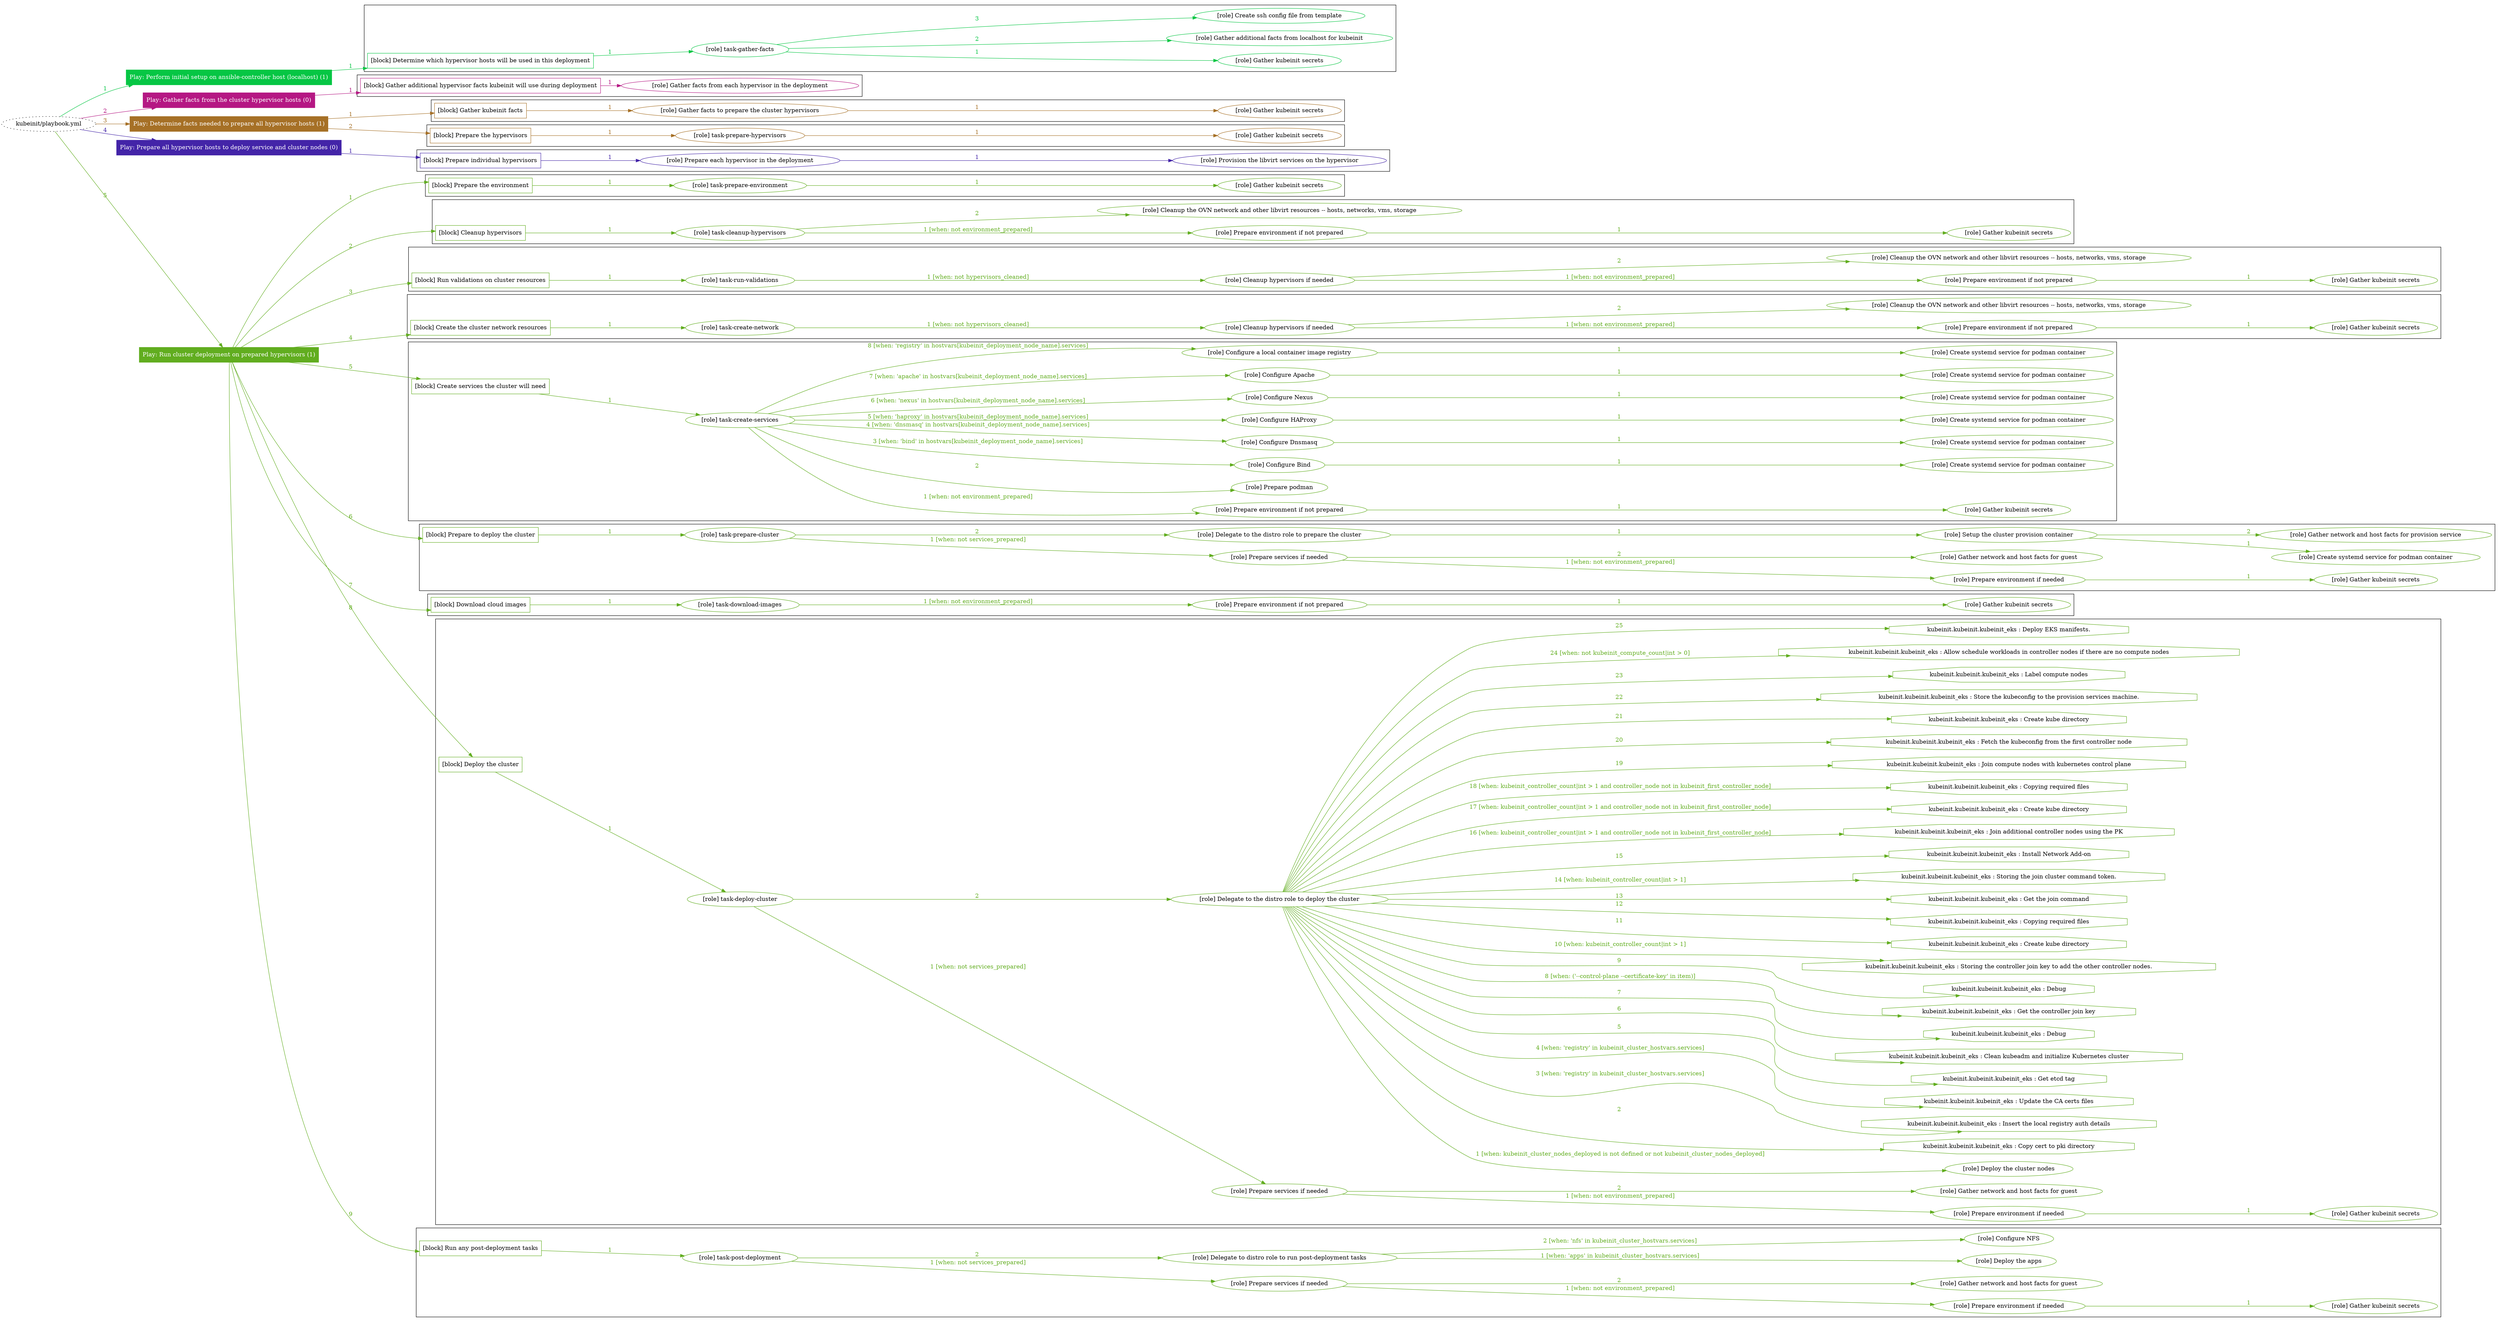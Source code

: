 digraph {
	graph [concentrate=true ordering=in rankdir=LR ratio=fill]
	edge [esep=5 sep=10]
	"kubeinit/playbook.yml" [URL="/home/runner/work/kubeinit/kubeinit/kubeinit/playbook.yml" id=playbook_9435f959 style=dotted]
	"kubeinit/playbook.yml" -> play_66073393 [label="1 " color="#06c644" fontcolor="#06c644" id=edge_6357c52a labeltooltip="1 " tooltip="1 "]
	subgraph "Play: Perform initial setup on ansible-controller host (localhost) (1)" {
		play_66073393 [label="Play: Perform initial setup on ansible-controller host (localhost) (1)" URL="/home/runner/work/kubeinit/kubeinit/kubeinit/playbook.yml" color="#06c644" fontcolor="#ffffff" id=play_66073393 shape=box style=filled tooltip=localhost]
		play_66073393 -> block_aa39e3eb [label=1 color="#06c644" fontcolor="#06c644" id=edge_ee9068f0 labeltooltip=1 tooltip=1]
		subgraph cluster_block_aa39e3eb {
			block_aa39e3eb [label="[block] Determine which hypervisor hosts will be used in this deployment" URL="/home/runner/work/kubeinit/kubeinit/kubeinit/playbook.yml" color="#06c644" id=block_aa39e3eb labeltooltip="Determine which hypervisor hosts will be used in this deployment" shape=box tooltip="Determine which hypervisor hosts will be used in this deployment"]
			block_aa39e3eb -> role_2cee9736 [label="1 " color="#06c644" fontcolor="#06c644" id=edge_e588d84d labeltooltip="1 " tooltip="1 "]
			subgraph "task-gather-facts" {
				role_2cee9736 [label="[role] task-gather-facts" URL="/home/runner/work/kubeinit/kubeinit/kubeinit/playbook.yml" color="#06c644" id=role_2cee9736 tooltip="task-gather-facts"]
				role_2cee9736 -> role_5084dfa5 [label="1 " color="#06c644" fontcolor="#06c644" id=edge_729a6681 labeltooltip="1 " tooltip="1 "]
				subgraph "Gather kubeinit secrets" {
					role_5084dfa5 [label="[role] Gather kubeinit secrets" URL="/home/runner/.ansible/collections/ansible_collections/kubeinit/kubeinit/roles/kubeinit_prepare/tasks/build_hypervisors_group.yml" color="#06c644" id=role_5084dfa5 tooltip="Gather kubeinit secrets"]
				}
				role_2cee9736 -> role_4dfcee5d [label="2 " color="#06c644" fontcolor="#06c644" id=edge_eaca651b labeltooltip="2 " tooltip="2 "]
				subgraph "Gather additional facts from localhost for kubeinit" {
					role_4dfcee5d [label="[role] Gather additional facts from localhost for kubeinit" URL="/home/runner/.ansible/collections/ansible_collections/kubeinit/kubeinit/roles/kubeinit_prepare/tasks/build_hypervisors_group.yml" color="#06c644" id=role_4dfcee5d tooltip="Gather additional facts from localhost for kubeinit"]
				}
				role_2cee9736 -> role_18df991a [label="3 " color="#06c644" fontcolor="#06c644" id=edge_de2e3d9e labeltooltip="3 " tooltip="3 "]
				subgraph "Create ssh config file from template" {
					role_18df991a [label="[role] Create ssh config file from template" URL="/home/runner/.ansible/collections/ansible_collections/kubeinit/kubeinit/roles/kubeinit_prepare/tasks/build_hypervisors_group.yml" color="#06c644" id=role_18df991a tooltip="Create ssh config file from template"]
				}
			}
		}
	}
	"kubeinit/playbook.yml" -> play_fe57f5f2 [label="2 " color="#b51783" fontcolor="#b51783" id=edge_520518e8 labeltooltip="2 " tooltip="2 "]
	subgraph "Play: Gather facts from the cluster hypervisor hosts (0)" {
		play_fe57f5f2 [label="Play: Gather facts from the cluster hypervisor hosts (0)" URL="/home/runner/work/kubeinit/kubeinit/kubeinit/playbook.yml" color="#b51783" fontcolor="#ffffff" id=play_fe57f5f2 shape=box style=filled tooltip="Play: Gather facts from the cluster hypervisor hosts (0)"]
		play_fe57f5f2 -> block_0ca7bfbe [label=1 color="#b51783" fontcolor="#b51783" id=edge_cef1022b labeltooltip=1 tooltip=1]
		subgraph cluster_block_0ca7bfbe {
			block_0ca7bfbe [label="[block] Gather additional hypervisor facts kubeinit will use during deployment" URL="/home/runner/work/kubeinit/kubeinit/kubeinit/playbook.yml" color="#b51783" id=block_0ca7bfbe labeltooltip="Gather additional hypervisor facts kubeinit will use during deployment" shape=box tooltip="Gather additional hypervisor facts kubeinit will use during deployment"]
			block_0ca7bfbe -> role_9df1dd4e [label="1 " color="#b51783" fontcolor="#b51783" id=edge_3bb9668e labeltooltip="1 " tooltip="1 "]
			subgraph "Gather facts from each hypervisor in the deployment" {
				role_9df1dd4e [label="[role] Gather facts from each hypervisor in the deployment" URL="/home/runner/work/kubeinit/kubeinit/kubeinit/playbook.yml" color="#b51783" id=role_9df1dd4e tooltip="Gather facts from each hypervisor in the deployment"]
			}
		}
	}
	"kubeinit/playbook.yml" -> play_17541e38 [label="3 " color="#a67026" fontcolor="#a67026" id=edge_6248591c labeltooltip="3 " tooltip="3 "]
	subgraph "Play: Determine facts needed to prepare all hypervisor hosts (1)" {
		play_17541e38 [label="Play: Determine facts needed to prepare all hypervisor hosts (1)" URL="/home/runner/work/kubeinit/kubeinit/kubeinit/playbook.yml" color="#a67026" fontcolor="#ffffff" id=play_17541e38 shape=box style=filled tooltip=localhost]
		play_17541e38 -> block_b37d7c5b [label=1 color="#a67026" fontcolor="#a67026" id=edge_ca9764a0 labeltooltip=1 tooltip=1]
		subgraph cluster_block_b37d7c5b {
			block_b37d7c5b [label="[block] Gather kubeinit facts" URL="/home/runner/work/kubeinit/kubeinit/kubeinit/playbook.yml" color="#a67026" id=block_b37d7c5b labeltooltip="Gather kubeinit facts" shape=box tooltip="Gather kubeinit facts"]
			block_b37d7c5b -> role_a02b0bc1 [label="1 " color="#a67026" fontcolor="#a67026" id=edge_0dac44f5 labeltooltip="1 " tooltip="1 "]
			subgraph "Gather facts to prepare the cluster hypervisors" {
				role_a02b0bc1 [label="[role] Gather facts to prepare the cluster hypervisors" URL="/home/runner/work/kubeinit/kubeinit/kubeinit/playbook.yml" color="#a67026" id=role_a02b0bc1 tooltip="Gather facts to prepare the cluster hypervisors"]
				role_a02b0bc1 -> role_4437040f [label="1 " color="#a67026" fontcolor="#a67026" id=edge_24bf4619 labeltooltip="1 " tooltip="1 "]
				subgraph "Gather kubeinit secrets" {
					role_4437040f [label="[role] Gather kubeinit secrets" URL="/home/runner/.ansible/collections/ansible_collections/kubeinit/kubeinit/roles/kubeinit_prepare/tasks/gather_kubeinit_facts.yml" color="#a67026" id=role_4437040f tooltip="Gather kubeinit secrets"]
				}
			}
		}
		play_17541e38 -> block_25ae27e8 [label=2 color="#a67026" fontcolor="#a67026" id=edge_a54fcad9 labeltooltip=2 tooltip=2]
		subgraph cluster_block_25ae27e8 {
			block_25ae27e8 [label="[block] Prepare the hypervisors" URL="/home/runner/work/kubeinit/kubeinit/kubeinit/playbook.yml" color="#a67026" id=block_25ae27e8 labeltooltip="Prepare the hypervisors" shape=box tooltip="Prepare the hypervisors"]
			block_25ae27e8 -> role_cbd03f2b [label="1 " color="#a67026" fontcolor="#a67026" id=edge_c0ba4466 labeltooltip="1 " tooltip="1 "]
			subgraph "task-prepare-hypervisors" {
				role_cbd03f2b [label="[role] task-prepare-hypervisors" URL="/home/runner/work/kubeinit/kubeinit/kubeinit/playbook.yml" color="#a67026" id=role_cbd03f2b tooltip="task-prepare-hypervisors"]
				role_cbd03f2b -> role_613c48b0 [label="1 " color="#a67026" fontcolor="#a67026" id=edge_77477913 labeltooltip="1 " tooltip="1 "]
				subgraph "Gather kubeinit secrets" {
					role_613c48b0 [label="[role] Gather kubeinit secrets" URL="/home/runner/.ansible/collections/ansible_collections/kubeinit/kubeinit/roles/kubeinit_prepare/tasks/gather_kubeinit_facts.yml" color="#a67026" id=role_613c48b0 tooltip="Gather kubeinit secrets"]
				}
			}
		}
	}
	"kubeinit/playbook.yml" -> play_a8999de7 [label="4 " color="#4324a8" fontcolor="#4324a8" id=edge_9532ddc9 labeltooltip="4 " tooltip="4 "]
	subgraph "Play: Prepare all hypervisor hosts to deploy service and cluster nodes (0)" {
		play_a8999de7 [label="Play: Prepare all hypervisor hosts to deploy service and cluster nodes (0)" URL="/home/runner/work/kubeinit/kubeinit/kubeinit/playbook.yml" color="#4324a8" fontcolor="#ffffff" id=play_a8999de7 shape=box style=filled tooltip="Play: Prepare all hypervisor hosts to deploy service and cluster nodes (0)"]
		play_a8999de7 -> block_76b42d6d [label=1 color="#4324a8" fontcolor="#4324a8" id=edge_5ae56e7e labeltooltip=1 tooltip=1]
		subgraph cluster_block_76b42d6d {
			block_76b42d6d [label="[block] Prepare individual hypervisors" URL="/home/runner/work/kubeinit/kubeinit/kubeinit/playbook.yml" color="#4324a8" id=block_76b42d6d labeltooltip="Prepare individual hypervisors" shape=box tooltip="Prepare individual hypervisors"]
			block_76b42d6d -> role_fdef8c33 [label="1 " color="#4324a8" fontcolor="#4324a8" id=edge_e37747ff labeltooltip="1 " tooltip="1 "]
			subgraph "Prepare each hypervisor in the deployment" {
				role_fdef8c33 [label="[role] Prepare each hypervisor in the deployment" URL="/home/runner/work/kubeinit/kubeinit/kubeinit/playbook.yml" color="#4324a8" id=role_fdef8c33 tooltip="Prepare each hypervisor in the deployment"]
				role_fdef8c33 -> role_76f8ea18 [label="1 " color="#4324a8" fontcolor="#4324a8" id=edge_73293c3e labeltooltip="1 " tooltip="1 "]
				subgraph "Provision the libvirt services on the hypervisor" {
					role_76f8ea18 [label="[role] Provision the libvirt services on the hypervisor" URL="/home/runner/.ansible/collections/ansible_collections/kubeinit/kubeinit/roles/kubeinit_prepare/tasks/prepare_hypervisor.yml" color="#4324a8" id=role_76f8ea18 tooltip="Provision the libvirt services on the hypervisor"]
				}
			}
		}
	}
	"kubeinit/playbook.yml" -> play_dad15be7 [label="5 " color="#61ad1f" fontcolor="#61ad1f" id=edge_f0ce4201 labeltooltip="5 " tooltip="5 "]
	subgraph "Play: Run cluster deployment on prepared hypervisors (1)" {
		play_dad15be7 [label="Play: Run cluster deployment on prepared hypervisors (1)" URL="/home/runner/work/kubeinit/kubeinit/kubeinit/playbook.yml" color="#61ad1f" fontcolor="#ffffff" id=play_dad15be7 shape=box style=filled tooltip=localhost]
		play_dad15be7 -> block_0940a8ce [label=1 color="#61ad1f" fontcolor="#61ad1f" id=edge_ca791085 labeltooltip=1 tooltip=1]
		subgraph cluster_block_0940a8ce {
			block_0940a8ce [label="[block] Prepare the environment" URL="/home/runner/work/kubeinit/kubeinit/kubeinit/playbook.yml" color="#61ad1f" id=block_0940a8ce labeltooltip="Prepare the environment" shape=box tooltip="Prepare the environment"]
			block_0940a8ce -> role_67fec56b [label="1 " color="#61ad1f" fontcolor="#61ad1f" id=edge_643d6171 labeltooltip="1 " tooltip="1 "]
			subgraph "task-prepare-environment" {
				role_67fec56b [label="[role] task-prepare-environment" URL="/home/runner/work/kubeinit/kubeinit/kubeinit/playbook.yml" color="#61ad1f" id=role_67fec56b tooltip="task-prepare-environment"]
				role_67fec56b -> role_20968391 [label="1 " color="#61ad1f" fontcolor="#61ad1f" id=edge_05b9b420 labeltooltip="1 " tooltip="1 "]
				subgraph "Gather kubeinit secrets" {
					role_20968391 [label="[role] Gather kubeinit secrets" URL="/home/runner/.ansible/collections/ansible_collections/kubeinit/kubeinit/roles/kubeinit_prepare/tasks/gather_kubeinit_facts.yml" color="#61ad1f" id=role_20968391 tooltip="Gather kubeinit secrets"]
				}
			}
		}
		play_dad15be7 -> block_082c3e20 [label=2 color="#61ad1f" fontcolor="#61ad1f" id=edge_8a37d252 labeltooltip=2 tooltip=2]
		subgraph cluster_block_082c3e20 {
			block_082c3e20 [label="[block] Cleanup hypervisors" URL="/home/runner/work/kubeinit/kubeinit/kubeinit/playbook.yml" color="#61ad1f" id=block_082c3e20 labeltooltip="Cleanup hypervisors" shape=box tooltip="Cleanup hypervisors"]
			block_082c3e20 -> role_03f02f51 [label="1 " color="#61ad1f" fontcolor="#61ad1f" id=edge_512c5b3a labeltooltip="1 " tooltip="1 "]
			subgraph "task-cleanup-hypervisors" {
				role_03f02f51 [label="[role] task-cleanup-hypervisors" URL="/home/runner/work/kubeinit/kubeinit/kubeinit/playbook.yml" color="#61ad1f" id=role_03f02f51 tooltip="task-cleanup-hypervisors"]
				role_03f02f51 -> role_11a7fcd9 [label="1 [when: not environment_prepared]" color="#61ad1f" fontcolor="#61ad1f" id=edge_c128ffa2 labeltooltip="1 [when: not environment_prepared]" tooltip="1 [when: not environment_prepared]"]
				subgraph "Prepare environment if not prepared" {
					role_11a7fcd9 [label="[role] Prepare environment if not prepared" URL="/home/runner/.ansible/collections/ansible_collections/kubeinit/kubeinit/roles/kubeinit_prepare/tasks/cleanup_hypervisors.yml" color="#61ad1f" id=role_11a7fcd9 tooltip="Prepare environment if not prepared"]
					role_11a7fcd9 -> role_83a1af2f [label="1 " color="#61ad1f" fontcolor="#61ad1f" id=edge_be4e6037 labeltooltip="1 " tooltip="1 "]
					subgraph "Gather kubeinit secrets" {
						role_83a1af2f [label="[role] Gather kubeinit secrets" URL="/home/runner/.ansible/collections/ansible_collections/kubeinit/kubeinit/roles/kubeinit_prepare/tasks/gather_kubeinit_facts.yml" color="#61ad1f" id=role_83a1af2f tooltip="Gather kubeinit secrets"]
					}
				}
				role_03f02f51 -> role_fbac8d50 [label="2 " color="#61ad1f" fontcolor="#61ad1f" id=edge_54214a09 labeltooltip="2 " tooltip="2 "]
				subgraph "Cleanup the OVN network and other libvirt resources -- hosts, networks, vms, storage" {
					role_fbac8d50 [label="[role] Cleanup the OVN network and other libvirt resources -- hosts, networks, vms, storage" URL="/home/runner/.ansible/collections/ansible_collections/kubeinit/kubeinit/roles/kubeinit_prepare/tasks/cleanup_hypervisors.yml" color="#61ad1f" id=role_fbac8d50 tooltip="Cleanup the OVN network and other libvirt resources -- hosts, networks, vms, storage"]
				}
			}
		}
		play_dad15be7 -> block_a318102b [label=3 color="#61ad1f" fontcolor="#61ad1f" id=edge_b391328f labeltooltip=3 tooltip=3]
		subgraph cluster_block_a318102b {
			block_a318102b [label="[block] Run validations on cluster resources" URL="/home/runner/work/kubeinit/kubeinit/kubeinit/playbook.yml" color="#61ad1f" id=block_a318102b labeltooltip="Run validations on cluster resources" shape=box tooltip="Run validations on cluster resources"]
			block_a318102b -> role_f263843f [label="1 " color="#61ad1f" fontcolor="#61ad1f" id=edge_25fb32ae labeltooltip="1 " tooltip="1 "]
			subgraph "task-run-validations" {
				role_f263843f [label="[role] task-run-validations" URL="/home/runner/work/kubeinit/kubeinit/kubeinit/playbook.yml" color="#61ad1f" id=role_f263843f tooltip="task-run-validations"]
				role_f263843f -> role_91894ac8 [label="1 [when: not hypervisors_cleaned]" color="#61ad1f" fontcolor="#61ad1f" id=edge_8fa6a5db labeltooltip="1 [when: not hypervisors_cleaned]" tooltip="1 [when: not hypervisors_cleaned]"]
				subgraph "Cleanup hypervisors if needed" {
					role_91894ac8 [label="[role] Cleanup hypervisors if needed" URL="/home/runner/.ansible/collections/ansible_collections/kubeinit/kubeinit/roles/kubeinit_validations/tasks/main.yml" color="#61ad1f" id=role_91894ac8 tooltip="Cleanup hypervisors if needed"]
					role_91894ac8 -> role_6c6f02c4 [label="1 [when: not environment_prepared]" color="#61ad1f" fontcolor="#61ad1f" id=edge_4c54312a labeltooltip="1 [when: not environment_prepared]" tooltip="1 [when: not environment_prepared]"]
					subgraph "Prepare environment if not prepared" {
						role_6c6f02c4 [label="[role] Prepare environment if not prepared" URL="/home/runner/.ansible/collections/ansible_collections/kubeinit/kubeinit/roles/kubeinit_prepare/tasks/cleanup_hypervisors.yml" color="#61ad1f" id=role_6c6f02c4 tooltip="Prepare environment if not prepared"]
						role_6c6f02c4 -> role_d27a9f30 [label="1 " color="#61ad1f" fontcolor="#61ad1f" id=edge_35e7b214 labeltooltip="1 " tooltip="1 "]
						subgraph "Gather kubeinit secrets" {
							role_d27a9f30 [label="[role] Gather kubeinit secrets" URL="/home/runner/.ansible/collections/ansible_collections/kubeinit/kubeinit/roles/kubeinit_prepare/tasks/gather_kubeinit_facts.yml" color="#61ad1f" id=role_d27a9f30 tooltip="Gather kubeinit secrets"]
						}
					}
					role_91894ac8 -> role_fe863022 [label="2 " color="#61ad1f" fontcolor="#61ad1f" id=edge_2e34fae2 labeltooltip="2 " tooltip="2 "]
					subgraph "Cleanup the OVN network and other libvirt resources -- hosts, networks, vms, storage" {
						role_fe863022 [label="[role] Cleanup the OVN network and other libvirt resources -- hosts, networks, vms, storage" URL="/home/runner/.ansible/collections/ansible_collections/kubeinit/kubeinit/roles/kubeinit_prepare/tasks/cleanup_hypervisors.yml" color="#61ad1f" id=role_fe863022 tooltip="Cleanup the OVN network and other libvirt resources -- hosts, networks, vms, storage"]
					}
				}
			}
		}
		play_dad15be7 -> block_f9285968 [label=4 color="#61ad1f" fontcolor="#61ad1f" id=edge_35f4005e labeltooltip=4 tooltip=4]
		subgraph cluster_block_f9285968 {
			block_f9285968 [label="[block] Create the cluster network resources" URL="/home/runner/work/kubeinit/kubeinit/kubeinit/playbook.yml" color="#61ad1f" id=block_f9285968 labeltooltip="Create the cluster network resources" shape=box tooltip="Create the cluster network resources"]
			block_f9285968 -> role_ae0d9016 [label="1 " color="#61ad1f" fontcolor="#61ad1f" id=edge_21c499ec labeltooltip="1 " tooltip="1 "]
			subgraph "task-create-network" {
				role_ae0d9016 [label="[role] task-create-network" URL="/home/runner/work/kubeinit/kubeinit/kubeinit/playbook.yml" color="#61ad1f" id=role_ae0d9016 tooltip="task-create-network"]
				role_ae0d9016 -> role_de0b8652 [label="1 [when: not hypervisors_cleaned]" color="#61ad1f" fontcolor="#61ad1f" id=edge_f06ca779 labeltooltip="1 [when: not hypervisors_cleaned]" tooltip="1 [when: not hypervisors_cleaned]"]
				subgraph "Cleanup hypervisors if needed" {
					role_de0b8652 [label="[role] Cleanup hypervisors if needed" URL="/home/runner/.ansible/collections/ansible_collections/kubeinit/kubeinit/roles/kubeinit_libvirt/tasks/create_network.yml" color="#61ad1f" id=role_de0b8652 tooltip="Cleanup hypervisors if needed"]
					role_de0b8652 -> role_8dfc9926 [label="1 [when: not environment_prepared]" color="#61ad1f" fontcolor="#61ad1f" id=edge_92e92ffa labeltooltip="1 [when: not environment_prepared]" tooltip="1 [when: not environment_prepared]"]
					subgraph "Prepare environment if not prepared" {
						role_8dfc9926 [label="[role] Prepare environment if not prepared" URL="/home/runner/.ansible/collections/ansible_collections/kubeinit/kubeinit/roles/kubeinit_prepare/tasks/cleanup_hypervisors.yml" color="#61ad1f" id=role_8dfc9926 tooltip="Prepare environment if not prepared"]
						role_8dfc9926 -> role_3725262f [label="1 " color="#61ad1f" fontcolor="#61ad1f" id=edge_9939dd56 labeltooltip="1 " tooltip="1 "]
						subgraph "Gather kubeinit secrets" {
							role_3725262f [label="[role] Gather kubeinit secrets" URL="/home/runner/.ansible/collections/ansible_collections/kubeinit/kubeinit/roles/kubeinit_prepare/tasks/gather_kubeinit_facts.yml" color="#61ad1f" id=role_3725262f tooltip="Gather kubeinit secrets"]
						}
					}
					role_de0b8652 -> role_82759d33 [label="2 " color="#61ad1f" fontcolor="#61ad1f" id=edge_f414da4a labeltooltip="2 " tooltip="2 "]
					subgraph "Cleanup the OVN network and other libvirt resources -- hosts, networks, vms, storage" {
						role_82759d33 [label="[role] Cleanup the OVN network and other libvirt resources -- hosts, networks, vms, storage" URL="/home/runner/.ansible/collections/ansible_collections/kubeinit/kubeinit/roles/kubeinit_prepare/tasks/cleanup_hypervisors.yml" color="#61ad1f" id=role_82759d33 tooltip="Cleanup the OVN network and other libvirt resources -- hosts, networks, vms, storage"]
					}
				}
			}
		}
		play_dad15be7 -> block_62383cd4 [label=5 color="#61ad1f" fontcolor="#61ad1f" id=edge_4bcdf9d4 labeltooltip=5 tooltip=5]
		subgraph cluster_block_62383cd4 {
			block_62383cd4 [label="[block] Create services the cluster will need" URL="/home/runner/work/kubeinit/kubeinit/kubeinit/playbook.yml" color="#61ad1f" id=block_62383cd4 labeltooltip="Create services the cluster will need" shape=box tooltip="Create services the cluster will need"]
			block_62383cd4 -> role_9d38579e [label="1 " color="#61ad1f" fontcolor="#61ad1f" id=edge_c7b7c203 labeltooltip="1 " tooltip="1 "]
			subgraph "task-create-services" {
				role_9d38579e [label="[role] task-create-services" URL="/home/runner/work/kubeinit/kubeinit/kubeinit/playbook.yml" color="#61ad1f" id=role_9d38579e tooltip="task-create-services"]
				role_9d38579e -> role_2cff6896 [label="1 [when: not environment_prepared]" color="#61ad1f" fontcolor="#61ad1f" id=edge_511a6fa2 labeltooltip="1 [when: not environment_prepared]" tooltip="1 [when: not environment_prepared]"]
				subgraph "Prepare environment if not prepared" {
					role_2cff6896 [label="[role] Prepare environment if not prepared" URL="/home/runner/.ansible/collections/ansible_collections/kubeinit/kubeinit/roles/kubeinit_services/tasks/main.yml" color="#61ad1f" id=role_2cff6896 tooltip="Prepare environment if not prepared"]
					role_2cff6896 -> role_104f9d0f [label="1 " color="#61ad1f" fontcolor="#61ad1f" id=edge_483c3b47 labeltooltip="1 " tooltip="1 "]
					subgraph "Gather kubeinit secrets" {
						role_104f9d0f [label="[role] Gather kubeinit secrets" URL="/home/runner/.ansible/collections/ansible_collections/kubeinit/kubeinit/roles/kubeinit_prepare/tasks/gather_kubeinit_facts.yml" color="#61ad1f" id=role_104f9d0f tooltip="Gather kubeinit secrets"]
					}
				}
				role_9d38579e -> role_f3f3ce65 [label="2 " color="#61ad1f" fontcolor="#61ad1f" id=edge_3e7d61c8 labeltooltip="2 " tooltip="2 "]
				subgraph "Prepare podman" {
					role_f3f3ce65 [label="[role] Prepare podman" URL="/home/runner/.ansible/collections/ansible_collections/kubeinit/kubeinit/roles/kubeinit_services/tasks/00_create_service_pod.yml" color="#61ad1f" id=role_f3f3ce65 tooltip="Prepare podman"]
				}
				role_9d38579e -> role_95e7ac69 [label="3 [when: 'bind' in hostvars[kubeinit_deployment_node_name].services]" color="#61ad1f" fontcolor="#61ad1f" id=edge_d37cb022 labeltooltip="3 [when: 'bind' in hostvars[kubeinit_deployment_node_name].services]" tooltip="3 [when: 'bind' in hostvars[kubeinit_deployment_node_name].services]"]
				subgraph "Configure Bind" {
					role_95e7ac69 [label="[role] Configure Bind" URL="/home/runner/.ansible/collections/ansible_collections/kubeinit/kubeinit/roles/kubeinit_services/tasks/start_services_containers.yml" color="#61ad1f" id=role_95e7ac69 tooltip="Configure Bind"]
					role_95e7ac69 -> role_a1bcfbe2 [label="1 " color="#61ad1f" fontcolor="#61ad1f" id=edge_e8f86df0 labeltooltip="1 " tooltip="1 "]
					subgraph "Create systemd service for podman container" {
						role_a1bcfbe2 [label="[role] Create systemd service for podman container" URL="/home/runner/.ansible/collections/ansible_collections/kubeinit/kubeinit/roles/kubeinit_bind/tasks/main.yml" color="#61ad1f" id=role_a1bcfbe2 tooltip="Create systemd service for podman container"]
					}
				}
				role_9d38579e -> role_a14f786f [label="4 [when: 'dnsmasq' in hostvars[kubeinit_deployment_node_name].services]" color="#61ad1f" fontcolor="#61ad1f" id=edge_04428b0b labeltooltip="4 [when: 'dnsmasq' in hostvars[kubeinit_deployment_node_name].services]" tooltip="4 [when: 'dnsmasq' in hostvars[kubeinit_deployment_node_name].services]"]
				subgraph "Configure Dnsmasq" {
					role_a14f786f [label="[role] Configure Dnsmasq" URL="/home/runner/.ansible/collections/ansible_collections/kubeinit/kubeinit/roles/kubeinit_services/tasks/start_services_containers.yml" color="#61ad1f" id=role_a14f786f tooltip="Configure Dnsmasq"]
					role_a14f786f -> role_b96a4174 [label="1 " color="#61ad1f" fontcolor="#61ad1f" id=edge_ea4f8d38 labeltooltip="1 " tooltip="1 "]
					subgraph "Create systemd service for podman container" {
						role_b96a4174 [label="[role] Create systemd service for podman container" URL="/home/runner/.ansible/collections/ansible_collections/kubeinit/kubeinit/roles/kubeinit_dnsmasq/tasks/main.yml" color="#61ad1f" id=role_b96a4174 tooltip="Create systemd service for podman container"]
					}
				}
				role_9d38579e -> role_4f530735 [label="5 [when: 'haproxy' in hostvars[kubeinit_deployment_node_name].services]" color="#61ad1f" fontcolor="#61ad1f" id=edge_48ae4d9d labeltooltip="5 [when: 'haproxy' in hostvars[kubeinit_deployment_node_name].services]" tooltip="5 [when: 'haproxy' in hostvars[kubeinit_deployment_node_name].services]"]
				subgraph "Configure HAProxy" {
					role_4f530735 [label="[role] Configure HAProxy" URL="/home/runner/.ansible/collections/ansible_collections/kubeinit/kubeinit/roles/kubeinit_services/tasks/start_services_containers.yml" color="#61ad1f" id=role_4f530735 tooltip="Configure HAProxy"]
					role_4f530735 -> role_d285330f [label="1 " color="#61ad1f" fontcolor="#61ad1f" id=edge_dfed7df1 labeltooltip="1 " tooltip="1 "]
					subgraph "Create systemd service for podman container" {
						role_d285330f [label="[role] Create systemd service for podman container" URL="/home/runner/.ansible/collections/ansible_collections/kubeinit/kubeinit/roles/kubeinit_haproxy/tasks/main.yml" color="#61ad1f" id=role_d285330f tooltip="Create systemd service for podman container"]
					}
				}
				role_9d38579e -> role_89e05db1 [label="6 [when: 'nexus' in hostvars[kubeinit_deployment_node_name].services]" color="#61ad1f" fontcolor="#61ad1f" id=edge_58cf8975 labeltooltip="6 [when: 'nexus' in hostvars[kubeinit_deployment_node_name].services]" tooltip="6 [when: 'nexus' in hostvars[kubeinit_deployment_node_name].services]"]
				subgraph "Configure Nexus" {
					role_89e05db1 [label="[role] Configure Nexus" URL="/home/runner/.ansible/collections/ansible_collections/kubeinit/kubeinit/roles/kubeinit_services/tasks/start_services_containers.yml" color="#61ad1f" id=role_89e05db1 tooltip="Configure Nexus"]
					role_89e05db1 -> role_ed447523 [label="1 " color="#61ad1f" fontcolor="#61ad1f" id=edge_8d7d910d labeltooltip="1 " tooltip="1 "]
					subgraph "Create systemd service for podman container" {
						role_ed447523 [label="[role] Create systemd service for podman container" URL="/home/runner/.ansible/collections/ansible_collections/kubeinit/kubeinit/roles/kubeinit_nexus/tasks/main.yml" color="#61ad1f" id=role_ed447523 tooltip="Create systemd service for podman container"]
					}
				}
				role_9d38579e -> role_3521da9c [label="7 [when: 'apache' in hostvars[kubeinit_deployment_node_name].services]" color="#61ad1f" fontcolor="#61ad1f" id=edge_20e18c86 labeltooltip="7 [when: 'apache' in hostvars[kubeinit_deployment_node_name].services]" tooltip="7 [when: 'apache' in hostvars[kubeinit_deployment_node_name].services]"]
				subgraph "Configure Apache" {
					role_3521da9c [label="[role] Configure Apache" URL="/home/runner/.ansible/collections/ansible_collections/kubeinit/kubeinit/roles/kubeinit_services/tasks/start_services_containers.yml" color="#61ad1f" id=role_3521da9c tooltip="Configure Apache"]
					role_3521da9c -> role_99b2808d [label="1 " color="#61ad1f" fontcolor="#61ad1f" id=edge_c7cb9e5d labeltooltip="1 " tooltip="1 "]
					subgraph "Create systemd service for podman container" {
						role_99b2808d [label="[role] Create systemd service for podman container" URL="/home/runner/.ansible/collections/ansible_collections/kubeinit/kubeinit/roles/kubeinit_apache/tasks/main.yml" color="#61ad1f" id=role_99b2808d tooltip="Create systemd service for podman container"]
					}
				}
				role_9d38579e -> role_0a908581 [label="8 [when: 'registry' in hostvars[kubeinit_deployment_node_name].services]" color="#61ad1f" fontcolor="#61ad1f" id=edge_245df476 labeltooltip="8 [when: 'registry' in hostvars[kubeinit_deployment_node_name].services]" tooltip="8 [when: 'registry' in hostvars[kubeinit_deployment_node_name].services]"]
				subgraph "Configure a local container image registry" {
					role_0a908581 [label="[role] Configure a local container image registry" URL="/home/runner/.ansible/collections/ansible_collections/kubeinit/kubeinit/roles/kubeinit_services/tasks/start_services_containers.yml" color="#61ad1f" id=role_0a908581 tooltip="Configure a local container image registry"]
					role_0a908581 -> role_0296f4da [label="1 " color="#61ad1f" fontcolor="#61ad1f" id=edge_66b8a9a9 labeltooltip="1 " tooltip="1 "]
					subgraph "Create systemd service for podman container" {
						role_0296f4da [label="[role] Create systemd service for podman container" URL="/home/runner/.ansible/collections/ansible_collections/kubeinit/kubeinit/roles/kubeinit_registry/tasks/main.yml" color="#61ad1f" id=role_0296f4da tooltip="Create systemd service for podman container"]
					}
				}
			}
		}
		play_dad15be7 -> block_ae11dd3d [label=6 color="#61ad1f" fontcolor="#61ad1f" id=edge_e53d7ce4 labeltooltip=6 tooltip=6]
		subgraph cluster_block_ae11dd3d {
			block_ae11dd3d [label="[block] Prepare to deploy the cluster" URL="/home/runner/work/kubeinit/kubeinit/kubeinit/playbook.yml" color="#61ad1f" id=block_ae11dd3d labeltooltip="Prepare to deploy the cluster" shape=box tooltip="Prepare to deploy the cluster"]
			block_ae11dd3d -> role_8540b68e [label="1 " color="#61ad1f" fontcolor="#61ad1f" id=edge_ce56b216 labeltooltip="1 " tooltip="1 "]
			subgraph "task-prepare-cluster" {
				role_8540b68e [label="[role] task-prepare-cluster" URL="/home/runner/work/kubeinit/kubeinit/kubeinit/playbook.yml" color="#61ad1f" id=role_8540b68e tooltip="task-prepare-cluster"]
				role_8540b68e -> role_3574f52e [label="1 [when: not services_prepared]" color="#61ad1f" fontcolor="#61ad1f" id=edge_eff81c97 labeltooltip="1 [when: not services_prepared]" tooltip="1 [when: not services_prepared]"]
				subgraph "Prepare services if needed" {
					role_3574f52e [label="[role] Prepare services if needed" URL="/home/runner/.ansible/collections/ansible_collections/kubeinit/kubeinit/roles/kubeinit_prepare/tasks/prepare_cluster.yml" color="#61ad1f" id=role_3574f52e tooltip="Prepare services if needed"]
					role_3574f52e -> role_a4aef9ee [label="1 [when: not environment_prepared]" color="#61ad1f" fontcolor="#61ad1f" id=edge_134713de labeltooltip="1 [when: not environment_prepared]" tooltip="1 [when: not environment_prepared]"]
					subgraph "Prepare environment if needed" {
						role_a4aef9ee [label="[role] Prepare environment if needed" URL="/home/runner/.ansible/collections/ansible_collections/kubeinit/kubeinit/roles/kubeinit_services/tasks/prepare_services.yml" color="#61ad1f" id=role_a4aef9ee tooltip="Prepare environment if needed"]
						role_a4aef9ee -> role_790e3dec [label="1 " color="#61ad1f" fontcolor="#61ad1f" id=edge_75456d7d labeltooltip="1 " tooltip="1 "]
						subgraph "Gather kubeinit secrets" {
							role_790e3dec [label="[role] Gather kubeinit secrets" URL="/home/runner/.ansible/collections/ansible_collections/kubeinit/kubeinit/roles/kubeinit_prepare/tasks/gather_kubeinit_facts.yml" color="#61ad1f" id=role_790e3dec tooltip="Gather kubeinit secrets"]
						}
					}
					role_3574f52e -> role_aa9562e0 [label="2 " color="#61ad1f" fontcolor="#61ad1f" id=edge_c5c28fd4 labeltooltip="2 " tooltip="2 "]
					subgraph "Gather network and host facts for guest" {
						role_aa9562e0 [label="[role] Gather network and host facts for guest" URL="/home/runner/.ansible/collections/ansible_collections/kubeinit/kubeinit/roles/kubeinit_services/tasks/prepare_services.yml" color="#61ad1f" id=role_aa9562e0 tooltip="Gather network and host facts for guest"]
					}
				}
				role_8540b68e -> role_c3b456a8 [label="2 " color="#61ad1f" fontcolor="#61ad1f" id=edge_b06cbd1b labeltooltip="2 " tooltip="2 "]
				subgraph "Delegate to the distro role to prepare the cluster" {
					role_c3b456a8 [label="[role] Delegate to the distro role to prepare the cluster" URL="/home/runner/.ansible/collections/ansible_collections/kubeinit/kubeinit/roles/kubeinit_prepare/tasks/prepare_cluster.yml" color="#61ad1f" id=role_c3b456a8 tooltip="Delegate to the distro role to prepare the cluster"]
					role_c3b456a8 -> role_fa99881a [label="1 " color="#61ad1f" fontcolor="#61ad1f" id=edge_9ac068af labeltooltip="1 " tooltip="1 "]
					subgraph "Setup the cluster provision container" {
						role_fa99881a [label="[role] Setup the cluster provision container" URL="/home/runner/.ansible/collections/ansible_collections/kubeinit/kubeinit/roles/kubeinit_eks/tasks/prepare_cluster.yml" color="#61ad1f" id=role_fa99881a tooltip="Setup the cluster provision container"]
						role_fa99881a -> role_b95682f3 [label="1 " color="#61ad1f" fontcolor="#61ad1f" id=edge_ecf89fd6 labeltooltip="1 " tooltip="1 "]
						subgraph "Create systemd service for podman container" {
							role_b95682f3 [label="[role] Create systemd service for podman container" URL="/home/runner/.ansible/collections/ansible_collections/kubeinit/kubeinit/roles/kubeinit_services/tasks/create_provision_container.yml" color="#61ad1f" id=role_b95682f3 tooltip="Create systemd service for podman container"]
						}
						role_fa99881a -> role_b5414375 [label="2 " color="#61ad1f" fontcolor="#61ad1f" id=edge_e65a2848 labeltooltip="2 " tooltip="2 "]
						subgraph "Gather network and host facts for provision service" {
							role_b5414375 [label="[role] Gather network and host facts for provision service" URL="/home/runner/.ansible/collections/ansible_collections/kubeinit/kubeinit/roles/kubeinit_services/tasks/create_provision_container.yml" color="#61ad1f" id=role_b5414375 tooltip="Gather network and host facts for provision service"]
						}
					}
				}
			}
		}
		play_dad15be7 -> block_d5389ab2 [label=7 color="#61ad1f" fontcolor="#61ad1f" id=edge_a1ab8bbf labeltooltip=7 tooltip=7]
		subgraph cluster_block_d5389ab2 {
			block_d5389ab2 [label="[block] Download cloud images" URL="/home/runner/work/kubeinit/kubeinit/kubeinit/playbook.yml" color="#61ad1f" id=block_d5389ab2 labeltooltip="Download cloud images" shape=box tooltip="Download cloud images"]
			block_d5389ab2 -> role_09737276 [label="1 " color="#61ad1f" fontcolor="#61ad1f" id=edge_0d5b79bc labeltooltip="1 " tooltip="1 "]
			subgraph "task-download-images" {
				role_09737276 [label="[role] task-download-images" URL="/home/runner/work/kubeinit/kubeinit/kubeinit/playbook.yml" color="#61ad1f" id=role_09737276 tooltip="task-download-images"]
				role_09737276 -> role_112401dd [label="1 [when: not environment_prepared]" color="#61ad1f" fontcolor="#61ad1f" id=edge_7175ce6f labeltooltip="1 [when: not environment_prepared]" tooltip="1 [when: not environment_prepared]"]
				subgraph "Prepare environment if not prepared" {
					role_112401dd [label="[role] Prepare environment if not prepared" URL="/home/runner/.ansible/collections/ansible_collections/kubeinit/kubeinit/roles/kubeinit_libvirt/tasks/download_cloud_images.yml" color="#61ad1f" id=role_112401dd tooltip="Prepare environment if not prepared"]
					role_112401dd -> role_620c3147 [label="1 " color="#61ad1f" fontcolor="#61ad1f" id=edge_c8ba798c labeltooltip="1 " tooltip="1 "]
					subgraph "Gather kubeinit secrets" {
						role_620c3147 [label="[role] Gather kubeinit secrets" URL="/home/runner/.ansible/collections/ansible_collections/kubeinit/kubeinit/roles/kubeinit_prepare/tasks/gather_kubeinit_facts.yml" color="#61ad1f" id=role_620c3147 tooltip="Gather kubeinit secrets"]
					}
				}
			}
		}
		play_dad15be7 -> block_1924763d [label=8 color="#61ad1f" fontcolor="#61ad1f" id=edge_e7c79c2c labeltooltip=8 tooltip=8]
		subgraph cluster_block_1924763d {
			block_1924763d [label="[block] Deploy the cluster" URL="/home/runner/work/kubeinit/kubeinit/kubeinit/playbook.yml" color="#61ad1f" id=block_1924763d labeltooltip="Deploy the cluster" shape=box tooltip="Deploy the cluster"]
			block_1924763d -> role_6c0e87dd [label="1 " color="#61ad1f" fontcolor="#61ad1f" id=edge_6a9645b0 labeltooltip="1 " tooltip="1 "]
			subgraph "task-deploy-cluster" {
				role_6c0e87dd [label="[role] task-deploy-cluster" URL="/home/runner/work/kubeinit/kubeinit/kubeinit/playbook.yml" color="#61ad1f" id=role_6c0e87dd tooltip="task-deploy-cluster"]
				role_6c0e87dd -> role_1c4f0fd4 [label="1 [when: not services_prepared]" color="#61ad1f" fontcolor="#61ad1f" id=edge_0331f9a0 labeltooltip="1 [when: not services_prepared]" tooltip="1 [when: not services_prepared]"]
				subgraph "Prepare services if needed" {
					role_1c4f0fd4 [label="[role] Prepare services if needed" URL="/home/runner/.ansible/collections/ansible_collections/kubeinit/kubeinit/roles/kubeinit_prepare/tasks/deploy_cluster.yml" color="#61ad1f" id=role_1c4f0fd4 tooltip="Prepare services if needed"]
					role_1c4f0fd4 -> role_8c5af57d [label="1 [when: not environment_prepared]" color="#61ad1f" fontcolor="#61ad1f" id=edge_e911ab56 labeltooltip="1 [when: not environment_prepared]" tooltip="1 [when: not environment_prepared]"]
					subgraph "Prepare environment if needed" {
						role_8c5af57d [label="[role] Prepare environment if needed" URL="/home/runner/.ansible/collections/ansible_collections/kubeinit/kubeinit/roles/kubeinit_services/tasks/prepare_services.yml" color="#61ad1f" id=role_8c5af57d tooltip="Prepare environment if needed"]
						role_8c5af57d -> role_45ec446a [label="1 " color="#61ad1f" fontcolor="#61ad1f" id=edge_074a7306 labeltooltip="1 " tooltip="1 "]
						subgraph "Gather kubeinit secrets" {
							role_45ec446a [label="[role] Gather kubeinit secrets" URL="/home/runner/.ansible/collections/ansible_collections/kubeinit/kubeinit/roles/kubeinit_prepare/tasks/gather_kubeinit_facts.yml" color="#61ad1f" id=role_45ec446a tooltip="Gather kubeinit secrets"]
						}
					}
					role_1c4f0fd4 -> role_a3b67828 [label="2 " color="#61ad1f" fontcolor="#61ad1f" id=edge_2c2ecaa1 labeltooltip="2 " tooltip="2 "]
					subgraph "Gather network and host facts for guest" {
						role_a3b67828 [label="[role] Gather network and host facts for guest" URL="/home/runner/.ansible/collections/ansible_collections/kubeinit/kubeinit/roles/kubeinit_services/tasks/prepare_services.yml" color="#61ad1f" id=role_a3b67828 tooltip="Gather network and host facts for guest"]
					}
				}
				role_6c0e87dd -> role_5aa610d8 [label="2 " color="#61ad1f" fontcolor="#61ad1f" id=edge_60a59175 labeltooltip="2 " tooltip="2 "]
				subgraph "Delegate to the distro role to deploy the cluster" {
					role_5aa610d8 [label="[role] Delegate to the distro role to deploy the cluster" URL="/home/runner/.ansible/collections/ansible_collections/kubeinit/kubeinit/roles/kubeinit_prepare/tasks/deploy_cluster.yml" color="#61ad1f" id=role_5aa610d8 tooltip="Delegate to the distro role to deploy the cluster"]
					role_5aa610d8 -> role_1e9dff72 [label="1 [when: kubeinit_cluster_nodes_deployed is not defined or not kubeinit_cluster_nodes_deployed]" color="#61ad1f" fontcolor="#61ad1f" id=edge_d1a8983f labeltooltip="1 [when: kubeinit_cluster_nodes_deployed is not defined or not kubeinit_cluster_nodes_deployed]" tooltip="1 [when: kubeinit_cluster_nodes_deployed is not defined or not kubeinit_cluster_nodes_deployed]"]
					subgraph "Deploy the cluster nodes" {
						role_1e9dff72 [label="[role] Deploy the cluster nodes" URL="/home/runner/.ansible/collections/ansible_collections/kubeinit/kubeinit/roles/kubeinit_eks/tasks/main.yml" color="#61ad1f" id=role_1e9dff72 tooltip="Deploy the cluster nodes"]
					}
					task_8a66f9f0 [label="kubeinit.kubeinit.kubeinit_eks : Copy cert to pki directory" URL="/home/runner/.ansible/collections/ansible_collections/kubeinit/kubeinit/roles/kubeinit_eks/tasks/main.yml" color="#61ad1f" id=task_8a66f9f0 shape=octagon tooltip="kubeinit.kubeinit.kubeinit_eks : Copy cert to pki directory"]
					role_5aa610d8 -> task_8a66f9f0 [label="2 " color="#61ad1f" fontcolor="#61ad1f" id=edge_933c4334 labeltooltip="2 " tooltip="2 "]
					task_7233f1da [label="kubeinit.kubeinit.kubeinit_eks : Insert the local registry auth details" URL="/home/runner/.ansible/collections/ansible_collections/kubeinit/kubeinit/roles/kubeinit_eks/tasks/main.yml" color="#61ad1f" id=task_7233f1da shape=octagon tooltip="kubeinit.kubeinit.kubeinit_eks : Insert the local registry auth details"]
					role_5aa610d8 -> task_7233f1da [label="3 [when: 'registry' in kubeinit_cluster_hostvars.services]" color="#61ad1f" fontcolor="#61ad1f" id=edge_39973153 labeltooltip="3 [when: 'registry' in kubeinit_cluster_hostvars.services]" tooltip="3 [when: 'registry' in kubeinit_cluster_hostvars.services]"]
					task_22351b05 [label="kubeinit.kubeinit.kubeinit_eks : Update the CA certs files" URL="/home/runner/.ansible/collections/ansible_collections/kubeinit/kubeinit/roles/kubeinit_eks/tasks/main.yml" color="#61ad1f" id=task_22351b05 shape=octagon tooltip="kubeinit.kubeinit.kubeinit_eks : Update the CA certs files"]
					role_5aa610d8 -> task_22351b05 [label="4 [when: 'registry' in kubeinit_cluster_hostvars.services]" color="#61ad1f" fontcolor="#61ad1f" id=edge_68288e4b labeltooltip="4 [when: 'registry' in kubeinit_cluster_hostvars.services]" tooltip="4 [when: 'registry' in kubeinit_cluster_hostvars.services]"]
					task_a75afe3e [label="kubeinit.kubeinit.kubeinit_eks : Get etcd tag" URL="/home/runner/.ansible/collections/ansible_collections/kubeinit/kubeinit/roles/kubeinit_eks/tasks/main.yml" color="#61ad1f" id=task_a75afe3e shape=octagon tooltip="kubeinit.kubeinit.kubeinit_eks : Get etcd tag"]
					role_5aa610d8 -> task_a75afe3e [label="5 " color="#61ad1f" fontcolor="#61ad1f" id=edge_b3bec7cf labeltooltip="5 " tooltip="5 "]
					task_fb772b76 [label="kubeinit.kubeinit.kubeinit_eks : Clean kubeadm and initialize Kubernetes cluster" URL="/home/runner/.ansible/collections/ansible_collections/kubeinit/kubeinit/roles/kubeinit_eks/tasks/main.yml" color="#61ad1f" id=task_fb772b76 shape=octagon tooltip="kubeinit.kubeinit.kubeinit_eks : Clean kubeadm and initialize Kubernetes cluster"]
					role_5aa610d8 -> task_fb772b76 [label="6 " color="#61ad1f" fontcolor="#61ad1f" id=edge_7e569704 labeltooltip="6 " tooltip="6 "]
					task_5e2bdef8 [label="kubeinit.kubeinit.kubeinit_eks : Debug" URL="/home/runner/.ansible/collections/ansible_collections/kubeinit/kubeinit/roles/kubeinit_eks/tasks/main.yml" color="#61ad1f" id=task_5e2bdef8 shape=octagon tooltip="kubeinit.kubeinit.kubeinit_eks : Debug"]
					role_5aa610d8 -> task_5e2bdef8 [label="7 " color="#61ad1f" fontcolor="#61ad1f" id=edge_4325a7ef labeltooltip="7 " tooltip="7 "]
					task_a0d06f0a [label="kubeinit.kubeinit.kubeinit_eks : Get the controller join key" URL="/home/runner/.ansible/collections/ansible_collections/kubeinit/kubeinit/roles/kubeinit_eks/tasks/main.yml" color="#61ad1f" id=task_a0d06f0a shape=octagon tooltip="kubeinit.kubeinit.kubeinit_eks : Get the controller join key"]
					role_5aa610d8 -> task_a0d06f0a [label="8 [when: ('--control-plane --certificate-key' in item)]" color="#61ad1f" fontcolor="#61ad1f" id=edge_a6d9b4e9 labeltooltip="8 [when: ('--control-plane --certificate-key' in item)]" tooltip="8 [when: ('--control-plane --certificate-key' in item)]"]
					task_51880e9f [label="kubeinit.kubeinit.kubeinit_eks : Debug" URL="/home/runner/.ansible/collections/ansible_collections/kubeinit/kubeinit/roles/kubeinit_eks/tasks/main.yml" color="#61ad1f" id=task_51880e9f shape=octagon tooltip="kubeinit.kubeinit.kubeinit_eks : Debug"]
					role_5aa610d8 -> task_51880e9f [label="9 " color="#61ad1f" fontcolor="#61ad1f" id=edge_7ea3ae5f labeltooltip="9 " tooltip="9 "]
					task_1f2b49c1 [label="kubeinit.kubeinit.kubeinit_eks : Storing the controller join key to add the other controller nodes." URL="/home/runner/.ansible/collections/ansible_collections/kubeinit/kubeinit/roles/kubeinit_eks/tasks/main.yml" color="#61ad1f" id=task_1f2b49c1 shape=octagon tooltip="kubeinit.kubeinit.kubeinit_eks : Storing the controller join key to add the other controller nodes."]
					role_5aa610d8 -> task_1f2b49c1 [label="10 [when: kubeinit_controller_count|int > 1]" color="#61ad1f" fontcolor="#61ad1f" id=edge_16832cf9 labeltooltip="10 [when: kubeinit_controller_count|int > 1]" tooltip="10 [when: kubeinit_controller_count|int > 1]"]
					task_5b04bf9c [label="kubeinit.kubeinit.kubeinit_eks : Create kube directory" URL="/home/runner/.ansible/collections/ansible_collections/kubeinit/kubeinit/roles/kubeinit_eks/tasks/main.yml" color="#61ad1f" id=task_5b04bf9c shape=octagon tooltip="kubeinit.kubeinit.kubeinit_eks : Create kube directory"]
					role_5aa610d8 -> task_5b04bf9c [label="11 " color="#61ad1f" fontcolor="#61ad1f" id=edge_120004be labeltooltip="11 " tooltip="11 "]
					task_8dbb4723 [label="kubeinit.kubeinit.kubeinit_eks : Copying required files" URL="/home/runner/.ansible/collections/ansible_collections/kubeinit/kubeinit/roles/kubeinit_eks/tasks/main.yml" color="#61ad1f" id=task_8dbb4723 shape=octagon tooltip="kubeinit.kubeinit.kubeinit_eks : Copying required files"]
					role_5aa610d8 -> task_8dbb4723 [label="12 " color="#61ad1f" fontcolor="#61ad1f" id=edge_38aed350 labeltooltip="12 " tooltip="12 "]
					task_c6504d09 [label="kubeinit.kubeinit.kubeinit_eks : Get the join command" URL="/home/runner/.ansible/collections/ansible_collections/kubeinit/kubeinit/roles/kubeinit_eks/tasks/main.yml" color="#61ad1f" id=task_c6504d09 shape=octagon tooltip="kubeinit.kubeinit.kubeinit_eks : Get the join command"]
					role_5aa610d8 -> task_c6504d09 [label="13 " color="#61ad1f" fontcolor="#61ad1f" id=edge_8d586304 labeltooltip="13 " tooltip="13 "]
					task_06c74138 [label="kubeinit.kubeinit.kubeinit_eks : Storing the join cluster command token." URL="/home/runner/.ansible/collections/ansible_collections/kubeinit/kubeinit/roles/kubeinit_eks/tasks/main.yml" color="#61ad1f" id=task_06c74138 shape=octagon tooltip="kubeinit.kubeinit.kubeinit_eks : Storing the join cluster command token."]
					role_5aa610d8 -> task_06c74138 [label="14 [when: kubeinit_controller_count|int > 1]" color="#61ad1f" fontcolor="#61ad1f" id=edge_c02a7f7c labeltooltip="14 [when: kubeinit_controller_count|int > 1]" tooltip="14 [when: kubeinit_controller_count|int > 1]"]
					task_dd30332b [label="kubeinit.kubeinit.kubeinit_eks : Install Network Add-on" URL="/home/runner/.ansible/collections/ansible_collections/kubeinit/kubeinit/roles/kubeinit_eks/tasks/main.yml" color="#61ad1f" id=task_dd30332b shape=octagon tooltip="kubeinit.kubeinit.kubeinit_eks : Install Network Add-on"]
					role_5aa610d8 -> task_dd30332b [label="15 " color="#61ad1f" fontcolor="#61ad1f" id=edge_6bf313c8 labeltooltip="15 " tooltip="15 "]
					task_90300c3c [label="kubeinit.kubeinit.kubeinit_eks : Join additional controller nodes using the PK" URL="/home/runner/.ansible/collections/ansible_collections/kubeinit/kubeinit/roles/kubeinit_eks/tasks/main.yml" color="#61ad1f" id=task_90300c3c shape=octagon tooltip="kubeinit.kubeinit.kubeinit_eks : Join additional controller nodes using the PK"]
					role_5aa610d8 -> task_90300c3c [label="16 [when: kubeinit_controller_count|int > 1 and controller_node not in kubeinit_first_controller_node]" color="#61ad1f" fontcolor="#61ad1f" id=edge_bbca2cc1 labeltooltip="16 [when: kubeinit_controller_count|int > 1 and controller_node not in kubeinit_first_controller_node]" tooltip="16 [when: kubeinit_controller_count|int > 1 and controller_node not in kubeinit_first_controller_node]"]
					task_a1e4456c [label="kubeinit.kubeinit.kubeinit_eks : Create kube directory" URL="/home/runner/.ansible/collections/ansible_collections/kubeinit/kubeinit/roles/kubeinit_eks/tasks/main.yml" color="#61ad1f" id=task_a1e4456c shape=octagon tooltip="kubeinit.kubeinit.kubeinit_eks : Create kube directory"]
					role_5aa610d8 -> task_a1e4456c [label="17 [when: kubeinit_controller_count|int > 1 and controller_node not in kubeinit_first_controller_node]" color="#61ad1f" fontcolor="#61ad1f" id=edge_ccd8c384 labeltooltip="17 [when: kubeinit_controller_count|int > 1 and controller_node not in kubeinit_first_controller_node]" tooltip="17 [when: kubeinit_controller_count|int > 1 and controller_node not in kubeinit_first_controller_node]"]
					task_bdab1675 [label="kubeinit.kubeinit.kubeinit_eks : Copying required files" URL="/home/runner/.ansible/collections/ansible_collections/kubeinit/kubeinit/roles/kubeinit_eks/tasks/main.yml" color="#61ad1f" id=task_bdab1675 shape=octagon tooltip="kubeinit.kubeinit.kubeinit_eks : Copying required files"]
					role_5aa610d8 -> task_bdab1675 [label="18 [when: kubeinit_controller_count|int > 1 and controller_node not in kubeinit_first_controller_node]" color="#61ad1f" fontcolor="#61ad1f" id=edge_fc50a8b1 labeltooltip="18 [when: kubeinit_controller_count|int > 1 and controller_node not in kubeinit_first_controller_node]" tooltip="18 [when: kubeinit_controller_count|int > 1 and controller_node not in kubeinit_first_controller_node]"]
					task_4de5364f [label="kubeinit.kubeinit.kubeinit_eks : Join compute nodes with kubernetes control plane" URL="/home/runner/.ansible/collections/ansible_collections/kubeinit/kubeinit/roles/kubeinit_eks/tasks/main.yml" color="#61ad1f" id=task_4de5364f shape=octagon tooltip="kubeinit.kubeinit.kubeinit_eks : Join compute nodes with kubernetes control plane"]
					role_5aa610d8 -> task_4de5364f [label="19 " color="#61ad1f" fontcolor="#61ad1f" id=edge_6b110978 labeltooltip="19 " tooltip="19 "]
					task_e355dc1f [label="kubeinit.kubeinit.kubeinit_eks : Fetch the kubeconfig from the first controller node" URL="/home/runner/.ansible/collections/ansible_collections/kubeinit/kubeinit/roles/kubeinit_eks/tasks/main.yml" color="#61ad1f" id=task_e355dc1f shape=octagon tooltip="kubeinit.kubeinit.kubeinit_eks : Fetch the kubeconfig from the first controller node"]
					role_5aa610d8 -> task_e355dc1f [label="20 " color="#61ad1f" fontcolor="#61ad1f" id=edge_10c3e65a labeltooltip="20 " tooltip="20 "]
					task_44e21991 [label="kubeinit.kubeinit.kubeinit_eks : Create kube directory" URL="/home/runner/.ansible/collections/ansible_collections/kubeinit/kubeinit/roles/kubeinit_eks/tasks/main.yml" color="#61ad1f" id=task_44e21991 shape=octagon tooltip="kubeinit.kubeinit.kubeinit_eks : Create kube directory"]
					role_5aa610d8 -> task_44e21991 [label="21 " color="#61ad1f" fontcolor="#61ad1f" id=edge_175f17c5 labeltooltip="21 " tooltip="21 "]
					task_8cb1bff2 [label="kubeinit.kubeinit.kubeinit_eks : Store the kubeconfig to the provision services machine." URL="/home/runner/.ansible/collections/ansible_collections/kubeinit/kubeinit/roles/kubeinit_eks/tasks/main.yml" color="#61ad1f" id=task_8cb1bff2 shape=octagon tooltip="kubeinit.kubeinit.kubeinit_eks : Store the kubeconfig to the provision services machine."]
					role_5aa610d8 -> task_8cb1bff2 [label="22 " color="#61ad1f" fontcolor="#61ad1f" id=edge_63303899 labeltooltip="22 " tooltip="22 "]
					task_20395516 [label="kubeinit.kubeinit.kubeinit_eks : Label compute nodes" URL="/home/runner/.ansible/collections/ansible_collections/kubeinit/kubeinit/roles/kubeinit_eks/tasks/main.yml" color="#61ad1f" id=task_20395516 shape=octagon tooltip="kubeinit.kubeinit.kubeinit_eks : Label compute nodes"]
					role_5aa610d8 -> task_20395516 [label="23 " color="#61ad1f" fontcolor="#61ad1f" id=edge_555c761e labeltooltip="23 " tooltip="23 "]
					task_8fb0571a [label="kubeinit.kubeinit.kubeinit_eks : Allow schedule workloads in controller nodes if there are no compute nodes" URL="/home/runner/.ansible/collections/ansible_collections/kubeinit/kubeinit/roles/kubeinit_eks/tasks/main.yml" color="#61ad1f" id=task_8fb0571a shape=octagon tooltip="kubeinit.kubeinit.kubeinit_eks : Allow schedule workloads in controller nodes if there are no compute nodes"]
					role_5aa610d8 -> task_8fb0571a [label="24 [when: not kubeinit_compute_count|int > 0]" color="#61ad1f" fontcolor="#61ad1f" id=edge_096824f9 labeltooltip="24 [when: not kubeinit_compute_count|int > 0]" tooltip="24 [when: not kubeinit_compute_count|int > 0]"]
					task_4fc4e60e [label="kubeinit.kubeinit.kubeinit_eks : Deploy EKS manifests." URL="/home/runner/.ansible/collections/ansible_collections/kubeinit/kubeinit/roles/kubeinit_eks/tasks/main.yml" color="#61ad1f" id=task_4fc4e60e shape=octagon tooltip="kubeinit.kubeinit.kubeinit_eks : Deploy EKS manifests."]
					role_5aa610d8 -> task_4fc4e60e [label="25 " color="#61ad1f" fontcolor="#61ad1f" id=edge_657c5aae labeltooltip="25 " tooltip="25 "]
				}
			}
		}
		play_dad15be7 -> block_e79c03d5 [label=9 color="#61ad1f" fontcolor="#61ad1f" id=edge_a8fca550 labeltooltip=9 tooltip=9]
		subgraph cluster_block_e79c03d5 {
			block_e79c03d5 [label="[block] Run any post-deployment tasks" URL="/home/runner/work/kubeinit/kubeinit/kubeinit/playbook.yml" color="#61ad1f" id=block_e79c03d5 labeltooltip="Run any post-deployment tasks" shape=box tooltip="Run any post-deployment tasks"]
			block_e79c03d5 -> role_0fbe2193 [label="1 " color="#61ad1f" fontcolor="#61ad1f" id=edge_a28cda64 labeltooltip="1 " tooltip="1 "]
			subgraph "task-post-deployment" {
				role_0fbe2193 [label="[role] task-post-deployment" URL="/home/runner/work/kubeinit/kubeinit/kubeinit/playbook.yml" color="#61ad1f" id=role_0fbe2193 tooltip="task-post-deployment"]
				role_0fbe2193 -> role_df7ecf26 [label="1 [when: not services_prepared]" color="#61ad1f" fontcolor="#61ad1f" id=edge_f85c0a8b labeltooltip="1 [when: not services_prepared]" tooltip="1 [when: not services_prepared]"]
				subgraph "Prepare services if needed" {
					role_df7ecf26 [label="[role] Prepare services if needed" URL="/home/runner/.ansible/collections/ansible_collections/kubeinit/kubeinit/roles/kubeinit_prepare/tasks/post_deployment.yml" color="#61ad1f" id=role_df7ecf26 tooltip="Prepare services if needed"]
					role_df7ecf26 -> role_6dfdb314 [label="1 [when: not environment_prepared]" color="#61ad1f" fontcolor="#61ad1f" id=edge_deaad97b labeltooltip="1 [when: not environment_prepared]" tooltip="1 [when: not environment_prepared]"]
					subgraph "Prepare environment if needed" {
						role_6dfdb314 [label="[role] Prepare environment if needed" URL="/home/runner/.ansible/collections/ansible_collections/kubeinit/kubeinit/roles/kubeinit_services/tasks/prepare_services.yml" color="#61ad1f" id=role_6dfdb314 tooltip="Prepare environment if needed"]
						role_6dfdb314 -> role_ecdd4172 [label="1 " color="#61ad1f" fontcolor="#61ad1f" id=edge_ed22cf90 labeltooltip="1 " tooltip="1 "]
						subgraph "Gather kubeinit secrets" {
							role_ecdd4172 [label="[role] Gather kubeinit secrets" URL="/home/runner/.ansible/collections/ansible_collections/kubeinit/kubeinit/roles/kubeinit_prepare/tasks/gather_kubeinit_facts.yml" color="#61ad1f" id=role_ecdd4172 tooltip="Gather kubeinit secrets"]
						}
					}
					role_df7ecf26 -> role_9fb114b0 [label="2 " color="#61ad1f" fontcolor="#61ad1f" id=edge_11b034b6 labeltooltip="2 " tooltip="2 "]
					subgraph "Gather network and host facts for guest" {
						role_9fb114b0 [label="[role] Gather network and host facts for guest" URL="/home/runner/.ansible/collections/ansible_collections/kubeinit/kubeinit/roles/kubeinit_services/tasks/prepare_services.yml" color="#61ad1f" id=role_9fb114b0 tooltip="Gather network and host facts for guest"]
					}
				}
				role_0fbe2193 -> role_5ce81717 [label="2 " color="#61ad1f" fontcolor="#61ad1f" id=edge_57681e11 labeltooltip="2 " tooltip="2 "]
				subgraph "Delegate to distro role to run post-deployment tasks" {
					role_5ce81717 [label="[role] Delegate to distro role to run post-deployment tasks" URL="/home/runner/.ansible/collections/ansible_collections/kubeinit/kubeinit/roles/kubeinit_prepare/tasks/post_deployment.yml" color="#61ad1f" id=role_5ce81717 tooltip="Delegate to distro role to run post-deployment tasks"]
					role_5ce81717 -> role_a75058e6 [label="1 [when: 'apps' in kubeinit_cluster_hostvars.services]" color="#61ad1f" fontcolor="#61ad1f" id=edge_9fe48564 labeltooltip="1 [when: 'apps' in kubeinit_cluster_hostvars.services]" tooltip="1 [when: 'apps' in kubeinit_cluster_hostvars.services]"]
					subgraph "Deploy the apps" {
						role_a75058e6 [label="[role] Deploy the apps" URL="/home/runner/.ansible/collections/ansible_collections/kubeinit/kubeinit/roles/kubeinit_eks/tasks/post_deployment_tasks.yml" color="#61ad1f" id=role_a75058e6 tooltip="Deploy the apps"]
					}
					role_5ce81717 -> role_5a7b0b27 [label="2 [when: 'nfs' in kubeinit_cluster_hostvars.services]" color="#61ad1f" fontcolor="#61ad1f" id=edge_afcedda3 labeltooltip="2 [when: 'nfs' in kubeinit_cluster_hostvars.services]" tooltip="2 [when: 'nfs' in kubeinit_cluster_hostvars.services]"]
					subgraph "Configure NFS" {
						role_5a7b0b27 [label="[role] Configure NFS" URL="/home/runner/.ansible/collections/ansible_collections/kubeinit/kubeinit/roles/kubeinit_eks/tasks/post_deployment_tasks.yml" color="#61ad1f" id=role_5a7b0b27 tooltip="Configure NFS"]
					}
				}
			}
		}
	}
}
